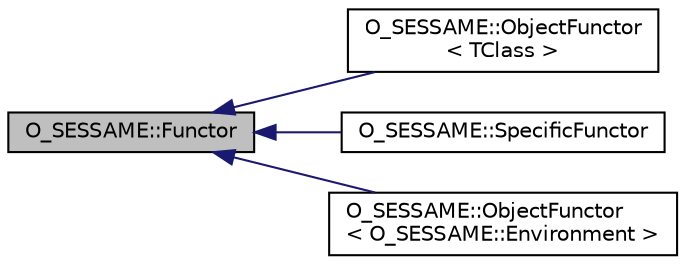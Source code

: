 digraph "O_SESSAME::Functor"
{
  edge [fontname="Helvetica",fontsize="10",labelfontname="Helvetica",labelfontsize="10"];
  node [fontname="Helvetica",fontsize="10",shape=record];
  rankdir="LR";
  Node1 [label="O_SESSAME::Functor",height=0.2,width=0.4,color="black", fillcolor="grey75", style="filled", fontcolor="black"];
  Node1 -> Node2 [dir="back",color="midnightblue",fontsize="10",style="solid",fontname="Helvetica"];
  Node2 [label="O_SESSAME::ObjectFunctor\l\< TClass \>",height=0.2,width=0.4,color="black", fillcolor="white", style="filled",URL="$classO__SESSAME_1_1ObjectFunctor.html",tooltip="derived template class "];
  Node1 -> Node3 [dir="back",color="midnightblue",fontsize="10",style="solid",fontname="Helvetica"];
  Node3 [label="O_SESSAME::SpecificFunctor",height=0.2,width=0.4,color="black", fillcolor="white", style="filled",URL="$classO__SESSAME_1_1SpecificFunctor.html",tooltip="derived template class "];
  Node1 -> Node4 [dir="back",color="midnightblue",fontsize="10",style="solid",fontname="Helvetica"];
  Node4 [label="O_SESSAME::ObjectFunctor\l\< O_SESSAME::Environment \>",height=0.2,width=0.4,color="black", fillcolor="white", style="filled",URL="$classO__SESSAME_1_1ObjectFunctor.html"];
}
